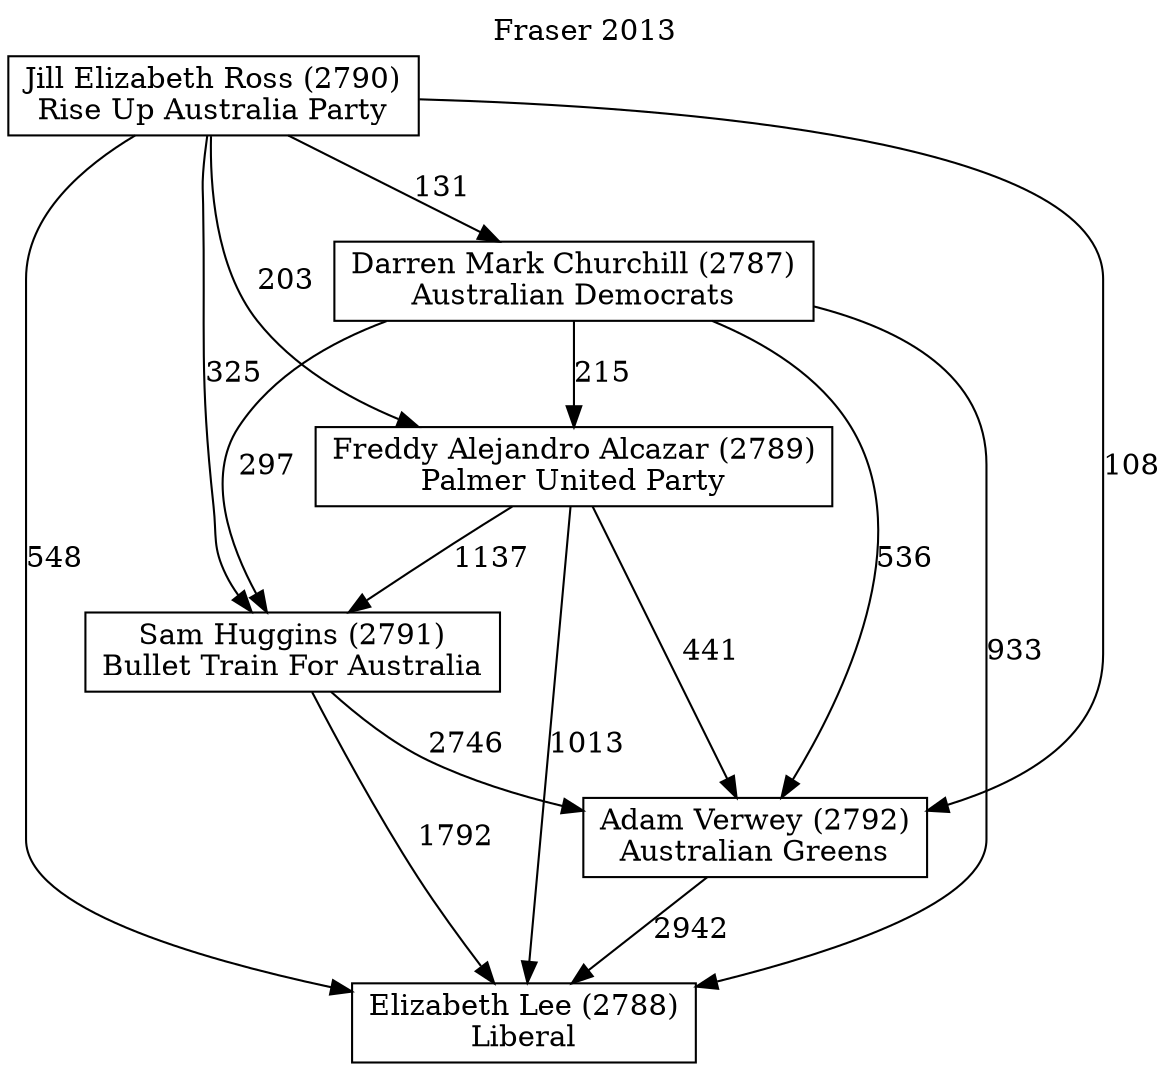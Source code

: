 // House preference flow
digraph "Elizabeth Lee (2788)_Fraser_2013" {
	graph [label="Fraser 2013" labelloc=t mclimit=10]
	node [shape=box]
	"Elizabeth Lee (2788)" [label="Elizabeth Lee (2788)
Liberal"]
	"Adam Verwey (2792)" [label="Adam Verwey (2792)
Australian Greens"]
	"Sam Huggins (2791)" [label="Sam Huggins (2791)
Bullet Train For Australia"]
	"Freddy Alejandro Alcazar (2789)" [label="Freddy Alejandro Alcazar (2789)
Palmer United Party"]
	"Darren Mark Churchill (2787)" [label="Darren Mark Churchill (2787)
Australian Democrats"]
	"Jill Elizabeth Ross (2790)" [label="Jill Elizabeth Ross (2790)
Rise Up Australia Party"]
	"Adam Verwey (2792)" -> "Elizabeth Lee (2788)" [label=2942]
	"Sam Huggins (2791)" -> "Adam Verwey (2792)" [label=2746]
	"Freddy Alejandro Alcazar (2789)" -> "Sam Huggins (2791)" [label=1137]
	"Darren Mark Churchill (2787)" -> "Freddy Alejandro Alcazar (2789)" [label=215]
	"Jill Elizabeth Ross (2790)" -> "Darren Mark Churchill (2787)" [label=131]
	"Sam Huggins (2791)" -> "Elizabeth Lee (2788)" [label=1792]
	"Freddy Alejandro Alcazar (2789)" -> "Elizabeth Lee (2788)" [label=1013]
	"Darren Mark Churchill (2787)" -> "Elizabeth Lee (2788)" [label=933]
	"Jill Elizabeth Ross (2790)" -> "Elizabeth Lee (2788)" [label=548]
	"Jill Elizabeth Ross (2790)" -> "Freddy Alejandro Alcazar (2789)" [label=203]
	"Darren Mark Churchill (2787)" -> "Sam Huggins (2791)" [label=297]
	"Jill Elizabeth Ross (2790)" -> "Sam Huggins (2791)" [label=325]
	"Freddy Alejandro Alcazar (2789)" -> "Adam Verwey (2792)" [label=441]
	"Darren Mark Churchill (2787)" -> "Adam Verwey (2792)" [label=536]
	"Jill Elizabeth Ross (2790)" -> "Adam Verwey (2792)" [label=108]
}
